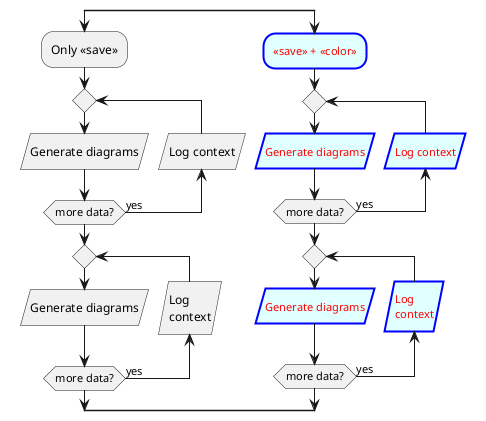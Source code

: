 {
  "sha1": "u1rzlp567nlsg0qa6iz9iq78icj6ep",
  "insertion": {
    "when": "2024-06-04T17:28:46.842Z",
    "url": "https://github.com/plantuml/plantuml/issues/1538",
    "user": "plantuml@gmail.com"
  }
}
@startuml
<style>
.color {
  LineColor blue
  BackgroundColor lightCyan
  LineThickness 2
  ArrowThickness 0.5
  FontName Arial Narrow
  FontColor red
  FontSize 11
  FontStyle regular
}
</style>

split
:Only <<save>>;
repeat
  :Generate diagrams; <<save>>
backward:Log context; <<save>>
repeat while (more data?) is (yes)

repeat
  :Generate diagrams; <<save>>
backward:Log
context; <<save>>
repeat while (more data?) is (yes)

split again
:<<save>> + <<color>>; <<color>>
repeat
  :Generate diagrams; <<save>> <<color>>
backward:Log context; <<save>> <<color>>
repeat while (more data?) is (yes)

repeat
  :Generate diagrams; <<save>> <<color>>
backward:Log
context; <<save>> <<color>>
repeat while (more data?) is (yes)

end split
@enduml

